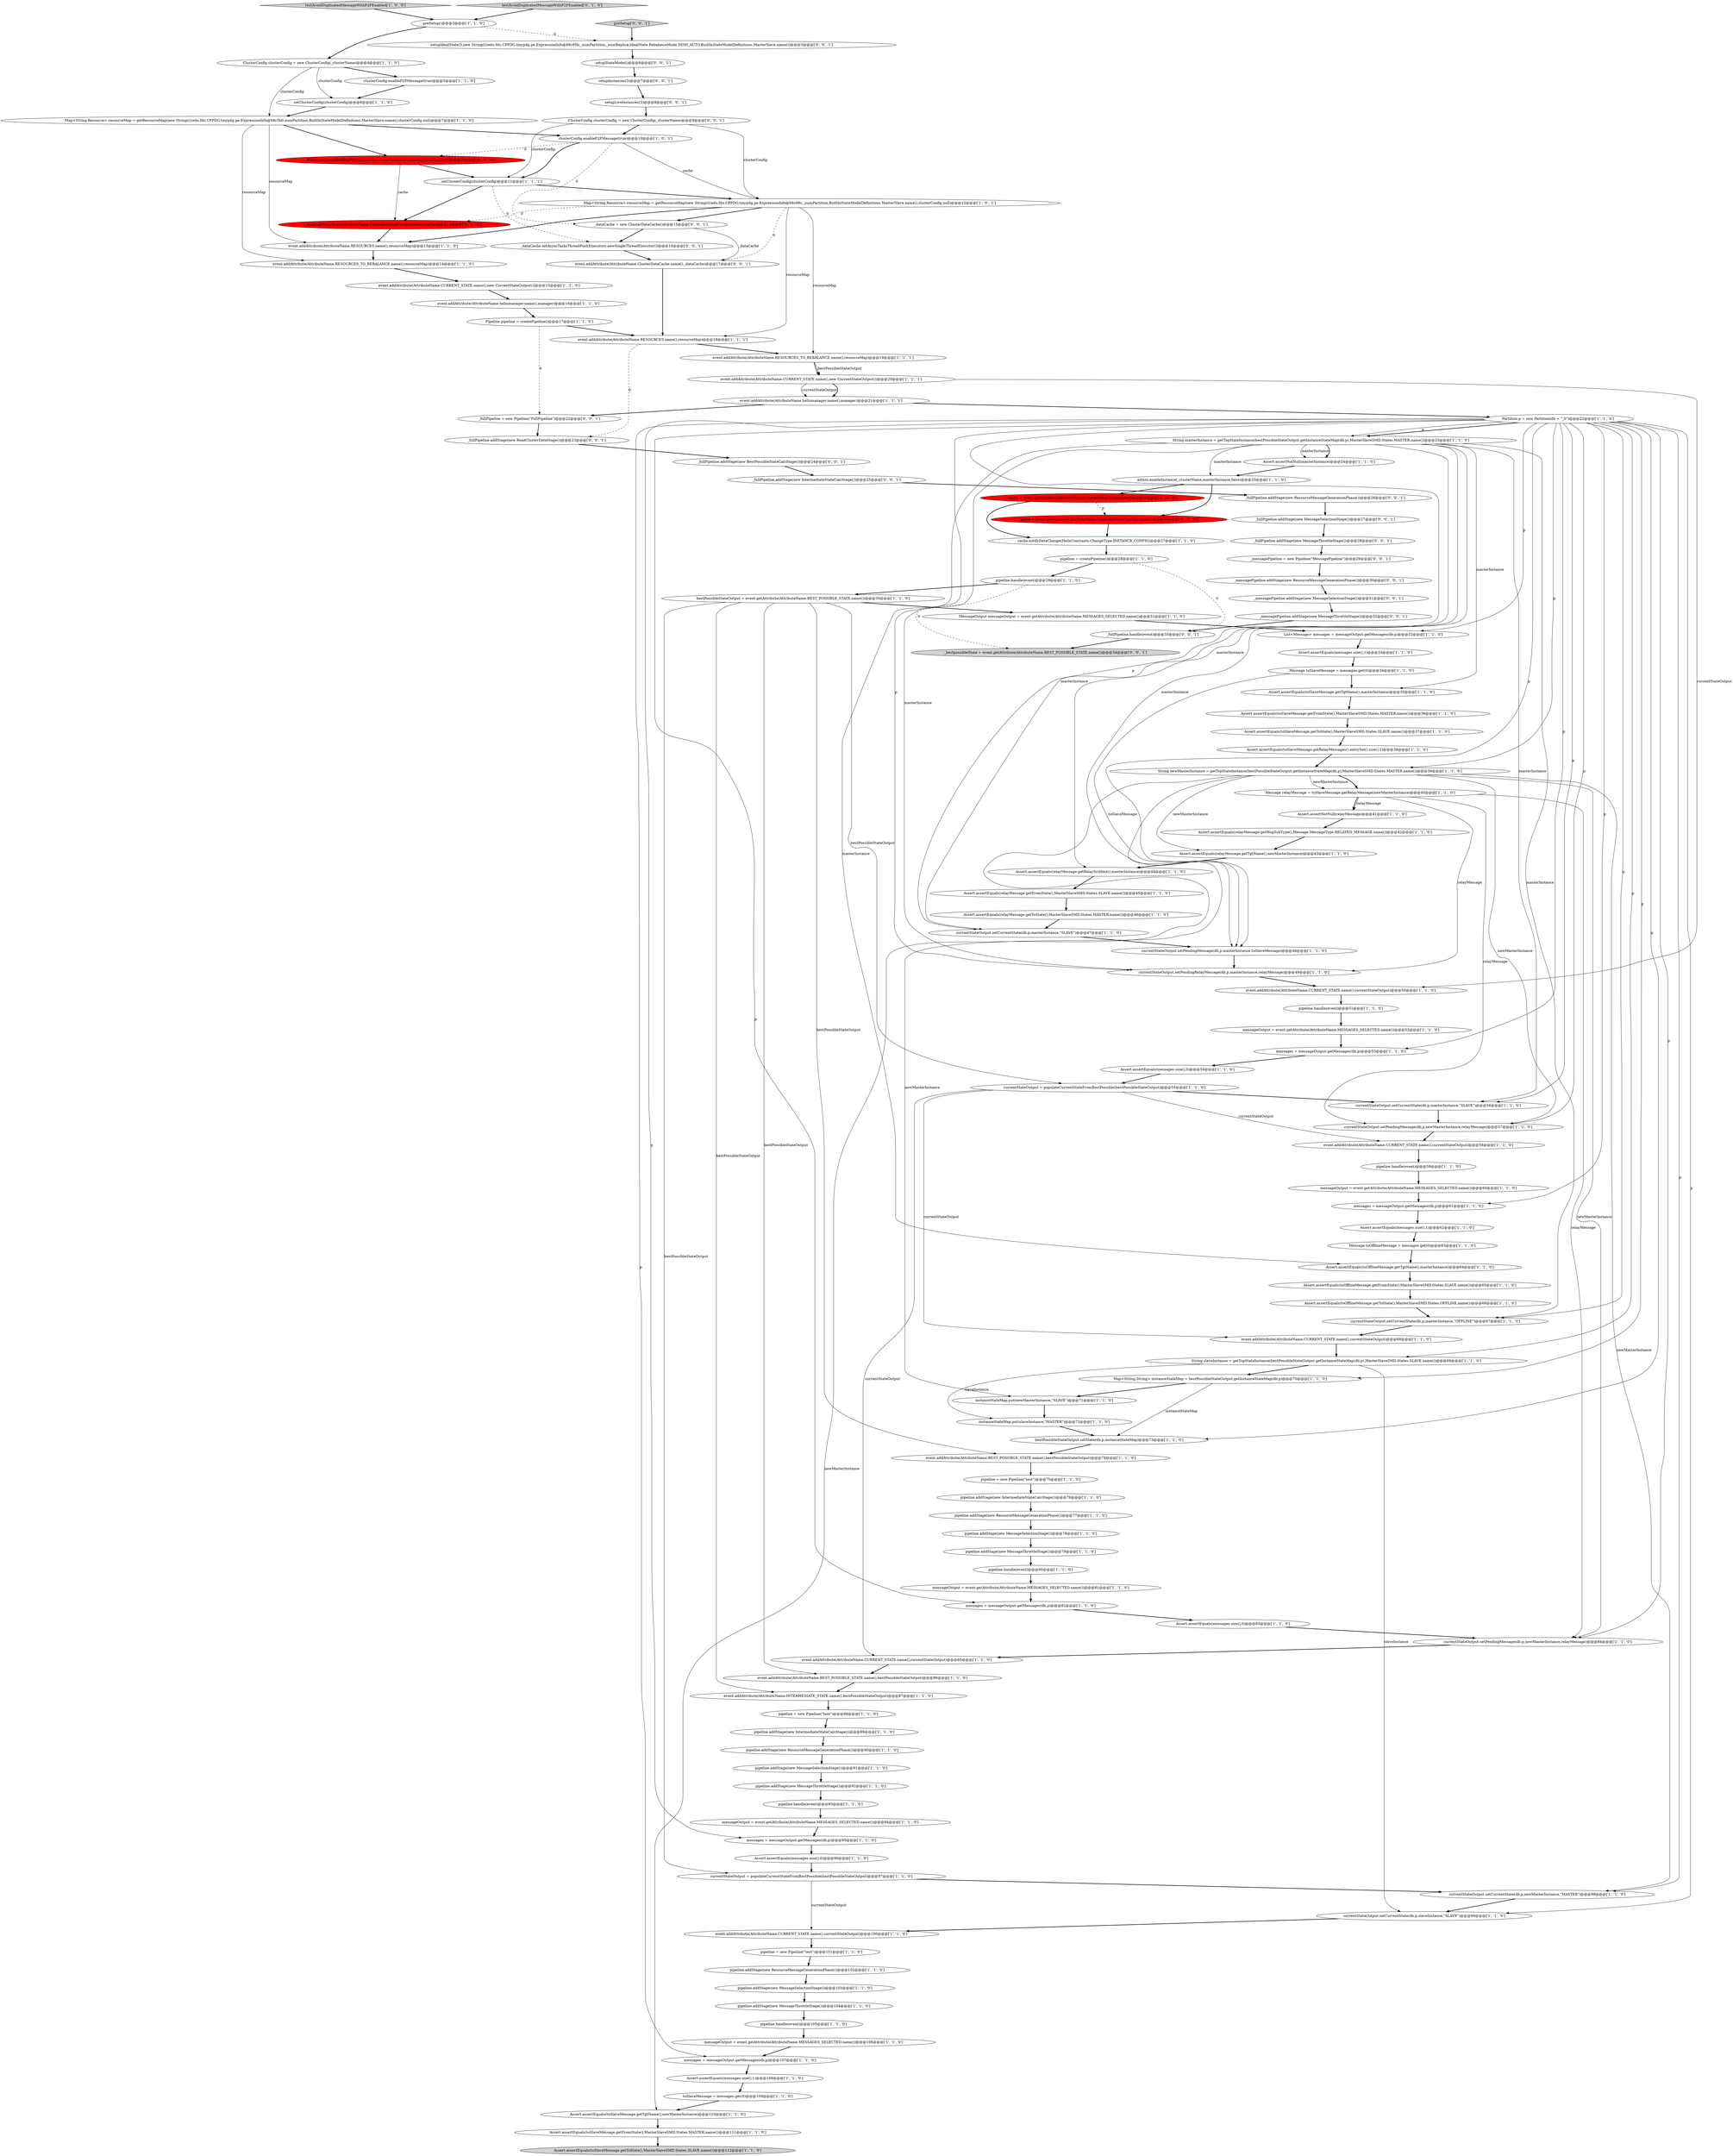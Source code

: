 digraph {
48 [style = filled, label = "event.addAttribute(AttributeName.CURRENT_STATE.name(),currentStateOutput)@@@50@@@['1', '1', '0']", fillcolor = white, shape = ellipse image = "AAA0AAABBB1BBB"];
131 [style = filled, label = "_dataCache = new ClusterDataCache()@@@15@@@['0', '0', '1']", fillcolor = white, shape = ellipse image = "AAA0AAABBB3BBB"];
132 [style = filled, label = "setupStateModel()@@@6@@@['0', '0', '1']", fillcolor = white, shape = ellipse image = "AAA0AAABBB3BBB"];
44 [style = filled, label = "bestPossibleStateOutput = event.getAttribute(AttributeName.BEST_POSSIBLE_STATE.name())@@@30@@@['1', '1', '0']", fillcolor = white, shape = ellipse image = "AAA0AAABBB1BBB"];
81 [style = filled, label = "messageOutput = event.getAttribute(AttributeName.MESSAGES_SELECTED.name())@@@106@@@['1', '1', '0']", fillcolor = white, shape = ellipse image = "AAA0AAABBB1BBB"];
9 [style = filled, label = "event.addAttribute(AttributeName.INTERMEDIATE_STATE.name(),bestPossibleStateOutput)@@@87@@@['1', '1', '0']", fillcolor = white, shape = ellipse image = "AAA0AAABBB1BBB"];
41 [style = filled, label = "setClusterConfig(clusterConfig)@@@11@@@['1', '1', '1']", fillcolor = white, shape = ellipse image = "AAA0AAABBB1BBB"];
108 [style = filled, label = "Pipeline pipeline = createPipeline()@@@17@@@['1', '1', '0']", fillcolor = white, shape = ellipse image = "AAA0AAABBB1BBB"];
71 [style = filled, label = "ClusterConfig clusterConfig = new ClusterConfig(_clusterName)@@@4@@@['1', '1', '0']", fillcolor = white, shape = ellipse image = "AAA0AAABBB1BBB"];
45 [style = filled, label = "Assert.assertEquals(messages.size(),0)@@@96@@@['1', '1', '0']", fillcolor = white, shape = ellipse image = "AAA0AAABBB1BBB"];
100 [style = filled, label = "event.addAttribute(AttributeName.RESOURCES.name(),resourceMap)@@@18@@@['1', '1', '1']", fillcolor = white, shape = ellipse image = "AAA0AAABBB1BBB"];
95 [style = filled, label = "String newMasterInstance = getTopStateInstance(bestPossibleStateOutput.getInstanceStateMap(db,p),MasterSlaveSMD.States.MASTER.name())@@@39@@@['1', '1', '0']", fillcolor = white, shape = ellipse image = "AAA0AAABBB1BBB"];
31 [style = filled, label = "messageOutput = event.getAttribute(AttributeName.MESSAGES_SELECTED.name())@@@60@@@['1', '1', '0']", fillcolor = white, shape = ellipse image = "AAA0AAABBB1BBB"];
28 [style = filled, label = "Assert.assertEquals(toSlaveMessage.getFromState(),MasterSlaveSMD.States.MASTER.name())@@@111@@@['1', '1', '0']", fillcolor = white, shape = ellipse image = "AAA0AAABBB1BBB"];
63 [style = filled, label = "Assert.assertEquals(toSlaveMessage.getToState(),MasterSlaveSMD.States.SLAVE.name())@@@37@@@['1', '1', '0']", fillcolor = white, shape = ellipse image = "AAA0AAABBB1BBB"];
109 [style = filled, label = "ResourceControllerDataProvider cache = new ResourceControllerDataProvider()@@@10@@@['0', '1', '0']", fillcolor = red, shape = ellipse image = "AAA1AAABBB2BBB"];
79 [style = filled, label = "pipeline = createPipeline()@@@28@@@['1', '1', '0']", fillcolor = white, shape = ellipse image = "AAA0AAABBB1BBB"];
72 [style = filled, label = "currentStateOutput = populateCurrentStateFromBestPossible(bestPossibleStateOutput)@@@97@@@['1', '1', '0']", fillcolor = white, shape = ellipse image = "AAA0AAABBB1BBB"];
27 [style = filled, label = "Map<String,Resource> resourceMap = getResourceMap(new String((((edu.fdu.CPPDG.tinypdg.pe.ExpressionInfo@68c5b0,numPartition,BuiltInStateModelDefinitions.MasterSlave.name(),clusterConfig,null)@@@7@@@['1', '1', '0']", fillcolor = white, shape = ellipse image = "AAA0AAABBB1BBB"];
89 [style = filled, label = "pipeline.handle(event)@@@51@@@['1', '1', '0']", fillcolor = white, shape = ellipse image = "AAA0AAABBB1BBB"];
124 [style = filled, label = "_fullPipeline.addStage(new MessageSelectionStage())@@@27@@@['0', '0', '1']", fillcolor = white, shape = ellipse image = "AAA0AAABBB3BBB"];
62 [style = filled, label = "event.addAttribute(AttributeName.CURRENT_STATE.name(),currentStateOutput)@@@100@@@['1', '1', '0']", fillcolor = white, shape = ellipse image = "AAA0AAABBB1BBB"];
114 [style = filled, label = "_messagePipeline.addStage(new ResourceMessageGenerationPhase())@@@30@@@['0', '0', '1']", fillcolor = white, shape = ellipse image = "AAA0AAABBB3BBB"];
4 [style = filled, label = "pipeline.addStage(new ResourceMessageGenerationPhase())@@@90@@@['1', '1', '0']", fillcolor = white, shape = ellipse image = "AAA0AAABBB1BBB"];
84 [style = filled, label = "Assert.assertNotNull(masterInstance)@@@24@@@['1', '1', '0']", fillcolor = white, shape = ellipse image = "AAA0AAABBB1BBB"];
0 [style = filled, label = "bestPossibleStateOutput.setState(db,p,instanceStateMap)@@@73@@@['1', '1', '0']", fillcolor = white, shape = ellipse image = "AAA0AAABBB1BBB"];
126 [style = filled, label = "_fullPipeline.addStage(new ResourceMessageGenerationPhase())@@@26@@@['0', '0', '1']", fillcolor = white, shape = ellipse image = "AAA0AAABBB3BBB"];
25 [style = filled, label = "Assert.assertEquals(messages.size(),1)@@@33@@@['1', '1', '0']", fillcolor = white, shape = ellipse image = "AAA0AAABBB1BBB"];
2 [style = filled, label = "Map<String,Resource> resourceMap = getResourceMap(new String((((edu.fdu.CPPDG.tinypdg.pe.ExpressionInfo@68c98c,_numPartition,BuiltInStateModelDefinitions.MasterSlave.name(),clusterConfig,null)@@@12@@@['1', '0', '1']", fillcolor = white, shape = ellipse image = "AAA0AAABBB1BBB"];
12 [style = filled, label = "currentStateOutput.setCurrentState(db,p,slaveInstance,\"SLAVE\")@@@99@@@['1', '1', '0']", fillcolor = white, shape = ellipse image = "AAA0AAABBB1BBB"];
112 [style = filled, label = "cache = event.getAttribute(AttributeName.ControllerDataProvider.name())@@@26@@@['0', '1', '0']", fillcolor = red, shape = ellipse image = "AAA1AAABBB2BBB"];
35 [style = filled, label = "pipeline = new Pipeline(\"test\")@@@101@@@['1', '1', '0']", fillcolor = white, shape = ellipse image = "AAA0AAABBB1BBB"];
39 [style = filled, label = "setClusterConfig(clusterConfig)@@@6@@@['1', '1', '0']", fillcolor = white, shape = ellipse image = "AAA0AAABBB1BBB"];
83 [style = filled, label = "pipeline.addStage(new IntermediateStateCalcStage())@@@89@@@['1', '1', '0']", fillcolor = white, shape = ellipse image = "AAA0AAABBB1BBB"];
51 [style = filled, label = "event.addAttribute(AttributeName.helixmanager.name(),manager)@@@16@@@['1', '1', '0']", fillcolor = white, shape = ellipse image = "AAA0AAABBB1BBB"];
1 [style = filled, label = "event.addAttribute(AttributeName.RESOURCES_TO_REBALANCE.name(),resourceMap)@@@14@@@['1', '1', '0']", fillcolor = white, shape = ellipse image = "AAA0AAABBB1BBB"];
34 [style = filled, label = "pipeline.addStage(new MessageThrottleStage())@@@79@@@['1', '1', '0']", fillcolor = white, shape = ellipse image = "AAA0AAABBB1BBB"];
78 [style = filled, label = "currentStateOutput.setPendingMessage(db,p,masterInstance,toSlaveMessage)@@@48@@@['1', '1', '0']", fillcolor = white, shape = ellipse image = "AAA0AAABBB1BBB"];
6 [style = filled, label = "Assert.assertEquals(toOfflineMessage.getTgtName(),masterInstance)@@@64@@@['1', '1', '0']", fillcolor = white, shape = ellipse image = "AAA0AAABBB1BBB"];
96 [style = filled, label = "Message toOfflineMessage = messages.get(0)@@@63@@@['1', '1', '0']", fillcolor = white, shape = ellipse image = "AAA0AAABBB1BBB"];
30 [style = filled, label = "Assert.assertEquals(toOfflineMessage.getFromState(),MasterSlaveSMD.States.SLAVE.name())@@@65@@@['1', '1', '0']", fillcolor = white, shape = ellipse image = "AAA0AAABBB1BBB"];
5 [style = filled, label = "Map<String,String> instanceStateMap = bestPossibleStateOutput.getInstanceStateMap(db,p)@@@70@@@['1', '1', '0']", fillcolor = white, shape = ellipse image = "AAA0AAABBB1BBB"];
60 [style = filled, label = "pipeline.handle(event)@@@59@@@['1', '1', '0']", fillcolor = white, shape = ellipse image = "AAA0AAABBB1BBB"];
10 [style = filled, label = "pipeline.handle(event)@@@29@@@['1', '1', '0']", fillcolor = white, shape = ellipse image = "AAA0AAABBB1BBB"];
130 [style = filled, label = "_messagePipeline = new Pipeline(\"MessagePipeline\")@@@29@@@['0', '0', '1']", fillcolor = white, shape = ellipse image = "AAA0AAABBB3BBB"];
106 [style = filled, label = "Assert.assertEquals(relayMessage.getToState(),MasterSlaveSMD.States.MASTER.name())@@@46@@@['1', '1', '0']", fillcolor = white, shape = ellipse image = "AAA0AAABBB1BBB"];
7 [style = filled, label = "Assert.assertEquals(messages.size(),0)@@@54@@@['1', '1', '0']", fillcolor = white, shape = ellipse image = "AAA0AAABBB1BBB"];
103 [style = filled, label = "event.addAttribute(AttributeName.CURRENT_STATE.name(),new CurrentStateOutput())@@@20@@@['1', '1', '1']", fillcolor = white, shape = ellipse image = "AAA0AAABBB1BBB"];
85 [style = filled, label = "event.addAttribute(AttributeName.BEST_POSSIBLE_STATE.name(),bestPossibleStateOutput)@@@86@@@['1', '1', '0']", fillcolor = white, shape = ellipse image = "AAA0AAABBB1BBB"];
115 [style = filled, label = "_fullPipeline.addStage(new ReadClusterDataStage())@@@23@@@['0', '0', '1']", fillcolor = white, shape = ellipse image = "AAA0AAABBB3BBB"];
120 [style = filled, label = "_messagePipeline.addStage(new MessageSelectionStage())@@@31@@@['0', '0', '1']", fillcolor = white, shape = ellipse image = "AAA0AAABBB3BBB"];
65 [style = filled, label = "currentStateOutput.setCurrentState(db,p,masterInstance,\"SLAVE\")@@@47@@@['1', '1', '0']", fillcolor = white, shape = ellipse image = "AAA0AAABBB1BBB"];
61 [style = filled, label = "Assert.assertEquals(messages.size(),1)@@@108@@@['1', '1', '0']", fillcolor = white, shape = ellipse image = "AAA0AAABBB1BBB"];
47 [style = filled, label = "admin.enableInstance(_clusterName,masterInstance,false)@@@25@@@['1', '1', '0']", fillcolor = white, shape = ellipse image = "AAA0AAABBB1BBB"];
52 [style = filled, label = "String masterInstance = getTopStateInstance(bestPossibleStateOutput.getInstanceStateMap(db,p),MasterSlaveSMD.States.MASTER.name())@@@23@@@['1', '1', '0']", fillcolor = white, shape = ellipse image = "AAA0AAABBB1BBB"];
88 [style = filled, label = "currentStateOutput.setPendingMessage(db,p,newMasterInstance,relayMessage)@@@57@@@['1', '1', '0']", fillcolor = white, shape = ellipse image = "AAA0AAABBB1BBB"];
119 [style = filled, label = "setupIdealState(3,new String((((edu.fdu.CPPDG.tinypdg.pe.ExpressionInfo@68c95b,_numPartition,_numReplica,IdealState.RebalanceMode.SEMI_AUTO,BuiltInStateModelDefinitions.MasterSlave.name())@@@3@@@['0', '0', '1']", fillcolor = white, shape = ellipse image = "AAA0AAABBB3BBB"];
11 [style = filled, label = "event.addAttribute(AttributeName.CURRENT_STATE.name(),currentStateOutput)@@@68@@@['1', '1', '0']", fillcolor = white, shape = ellipse image = "AAA0AAABBB1BBB"];
54 [style = filled, label = "clusterConfig.enableP2PMessage(true)@@@10@@@['1', '0', '1']", fillcolor = white, shape = ellipse image = "AAA0AAABBB1BBB"];
76 [style = filled, label = "List<Message> messages = messageOutput.getMessages(db,p)@@@32@@@['1', '1', '0']", fillcolor = white, shape = ellipse image = "AAA0AAABBB1BBB"];
21 [style = filled, label = "pipeline.addStage(new MessageThrottleStage())@@@92@@@['1', '1', '0']", fillcolor = white, shape = ellipse image = "AAA0AAABBB1BBB"];
26 [style = filled, label = "pipeline.handle(event)@@@93@@@['1', '1', '0']", fillcolor = white, shape = ellipse image = "AAA0AAABBB1BBB"];
99 [style = filled, label = "Assert.assertEquals(messages.size(),0)@@@83@@@['1', '1', '0']", fillcolor = white, shape = ellipse image = "AAA0AAABBB1BBB"];
74 [style = filled, label = "pipeline = new Pipeline(\"test\")@@@75@@@['1', '1', '0']", fillcolor = white, shape = ellipse image = "AAA0AAABBB1BBB"];
42 [style = filled, label = "Message relayMessage = toSlaveMessage.getRelayMessage(newMasterInstance)@@@40@@@['1', '1', '0']", fillcolor = white, shape = ellipse image = "AAA0AAABBB1BBB"];
68 [style = filled, label = "Assert.assertEquals(toSlaveMessage.getFromState(),MasterSlaveSMD.States.MASTER.name())@@@36@@@['1', '1', '0']", fillcolor = white, shape = ellipse image = "AAA0AAABBB1BBB"];
82 [style = filled, label = "event.addAttribute(AttributeName.CURRENT_STATE.name(),currentStateOutput)@@@58@@@['1', '1', '0']", fillcolor = white, shape = ellipse image = "AAA0AAABBB1BBB"];
32 [style = filled, label = "pipeline = new Pipeline(\"test\")@@@88@@@['1', '1', '0']", fillcolor = white, shape = ellipse image = "AAA0AAABBB1BBB"];
117 [style = filled, label = "_fullPipeline.addStage(new IntermediateStateCalcStage())@@@25@@@['0', '0', '1']", fillcolor = white, shape = ellipse image = "AAA0AAABBB3BBB"];
24 [style = filled, label = "Assert.assertEquals(relayMessage.getFromState(),MasterSlaveSMD.States.SLAVE.name())@@@45@@@['1', '1', '0']", fillcolor = white, shape = ellipse image = "AAA0AAABBB1BBB"];
14 [style = filled, label = "messageOutput = event.getAttribute(AttributeName.MESSAGES_SELECTED.name())@@@94@@@['1', '1', '0']", fillcolor = white, shape = ellipse image = "AAA0AAABBB1BBB"];
123 [style = filled, label = "_bestpossibleState = event.getAttribute(AttributeName.BEST_POSSIBLE_STATE.name())@@@34@@@['0', '0', '1']", fillcolor = lightgray, shape = ellipse image = "AAA0AAABBB3BBB"];
111 [style = filled, label = "event.addAttribute(AttributeName.ControllerDataProvider.name(),cache)@@@12@@@['0', '1', '0']", fillcolor = red, shape = ellipse image = "AAA1AAABBB2BBB"];
107 [style = filled, label = "messages = messageOutput.getMessages(db,p)@@@95@@@['1', '1', '0']", fillcolor = white, shape = ellipse image = "AAA0AAABBB1BBB"];
75 [style = filled, label = "preSetup()@@@3@@@['1', '1', '0']", fillcolor = white, shape = ellipse image = "AAA0AAABBB1BBB"];
57 [style = filled, label = "event.addAttribute(AttributeName.CURRENT_STATE.name(),currentStateOutput)@@@85@@@['1', '1', '0']", fillcolor = white, shape = ellipse image = "AAA0AAABBB1BBB"];
104 [style = filled, label = "pipeline.addStage(new ResourceMessageGenerationPhase())@@@77@@@['1', '1', '0']", fillcolor = white, shape = ellipse image = "AAA0AAABBB1BBB"];
49 [style = filled, label = "currentStateOutput = populateCurrentStateFromBestPossible(bestPossibleStateOutput)@@@55@@@['1', '1', '0']", fillcolor = white, shape = ellipse image = "AAA0AAABBB1BBB"];
29 [style = filled, label = "Assert.assertEquals(toOfflineMessage.getToState(),MasterSlaveSMD.States.OFFLINE.name())@@@66@@@['1', '1', '0']", fillcolor = white, shape = ellipse image = "AAA0AAABBB1BBB"];
91 [style = filled, label = "clusterConfig.enableP2PMessage(true)@@@5@@@['1', '1', '0']", fillcolor = white, shape = ellipse image = "AAA0AAABBB1BBB"];
134 [style = filled, label = "_fullPipeline.addStage(new BestPossibleStateCalcStage())@@@24@@@['0', '0', '1']", fillcolor = white, shape = ellipse image = "AAA0AAABBB3BBB"];
133 [style = filled, label = "setupInstances(3)@@@7@@@['0', '0', '1']", fillcolor = white, shape = ellipse image = "AAA0AAABBB3BBB"];
18 [style = filled, label = "String slaveInstance = getTopStateInstance(bestPossibleStateOutput.getInstanceStateMap(db,p),MasterSlaveSMD.States.SLAVE.name())@@@69@@@['1', '1', '0']", fillcolor = white, shape = ellipse image = "AAA0AAABBB1BBB"];
8 [style = filled, label = "pipeline.addStage(new ResourceMessageGenerationPhase())@@@102@@@['1', '1', '0']", fillcolor = white, shape = ellipse image = "AAA0AAABBB1BBB"];
15 [style = filled, label = "Partition p = new Partition(db + \"_0\")@@@22@@@['1', '1', '0']", fillcolor = white, shape = ellipse image = "AAA0AAABBB1BBB"];
77 [style = filled, label = "Assert.assertEquals(relayMessage.getTgtName(),newMasterInstance)@@@43@@@['1', '1', '0']", fillcolor = white, shape = ellipse image = "AAA0AAABBB1BBB"];
66 [style = filled, label = "Assert.assertEquals(relayMessage.getMsgSubType(),Message.MessageType.RELAYED_MESSAGE.name())@@@42@@@['1', '1', '0']", fillcolor = white, shape = ellipse image = "AAA0AAABBB1BBB"];
102 [style = filled, label = "currentStateOutput.setCurrentState(db,p,masterInstance,\"OFFLINE\")@@@67@@@['1', '1', '0']", fillcolor = white, shape = ellipse image = "AAA0AAABBB1BBB"];
69 [style = filled, label = "pipeline.addStage(new MessageSelectionStage())@@@78@@@['1', '1', '0']", fillcolor = white, shape = ellipse image = "AAA0AAABBB1BBB"];
86 [style = filled, label = "instanceStateMap.put(newMasterInstance,\"SLAVE\")@@@71@@@['1', '1', '0']", fillcolor = white, shape = ellipse image = "AAA0AAABBB1BBB"];
97 [style = filled, label = "pipeline.addStage(new IntermediateStateCalcStage())@@@76@@@['1', '1', '0']", fillcolor = white, shape = ellipse image = "AAA0AAABBB1BBB"];
23 [style = filled, label = "event.addAttribute(AttributeName.helixmanager.name(),manager)@@@21@@@['1', '1', '1']", fillcolor = white, shape = ellipse image = "AAA0AAABBB1BBB"];
105 [style = filled, label = "event.addAttribute(AttributeName.RESOURCES.name(),resourceMap)@@@13@@@['1', '1', '0']", fillcolor = white, shape = ellipse image = "AAA0AAABBB1BBB"];
17 [style = filled, label = "Assert.assertEquals(toSlaveMessage.getTgtName(),newMasterInstance)@@@110@@@['1', '1', '0']", fillcolor = white, shape = ellipse image = "AAA0AAABBB1BBB"];
90 [style = filled, label = "testAvoidDuplicatedMessageWithP2PEnabled['1', '0', '0']", fillcolor = lightgray, shape = diamond image = "AAA0AAABBB1BBB"];
20 [style = filled, label = "pipeline.addStage(new MessageSelectionStage())@@@103@@@['1', '1', '0']", fillcolor = white, shape = ellipse image = "AAA0AAABBB1BBB"];
59 [style = filled, label = "messageOutput = event.getAttribute(AttributeName.MESSAGES_SELECTED.name())@@@52@@@['1', '1', '0']", fillcolor = white, shape = ellipse image = "AAA0AAABBB1BBB"];
58 [style = filled, label = "event.addAttribute(AttributeName.CURRENT_STATE.name(),new CurrentStateOutput())@@@15@@@['1', '1', '0']", fillcolor = white, shape = ellipse image = "AAA0AAABBB1BBB"];
53 [style = filled, label = "pipeline.handle(event)@@@105@@@['1', '1', '0']", fillcolor = white, shape = ellipse image = "AAA0AAABBB1BBB"];
19 [style = filled, label = "pipeline.addStage(new MessageSelectionStage())@@@91@@@['1', '1', '0']", fillcolor = white, shape = ellipse image = "AAA0AAABBB1BBB"];
3 [style = filled, label = "Assert.assertEquals(toSlaveMessage.getTgtName(),masterInstance)@@@35@@@['1', '1', '0']", fillcolor = white, shape = ellipse image = "AAA0AAABBB1BBB"];
125 [style = filled, label = "_fullPipeline.addStage(new MessageThrottleStage())@@@28@@@['0', '0', '1']", fillcolor = white, shape = ellipse image = "AAA0AAABBB3BBB"];
122 [style = filled, label = "_fullPipeline = new Pipeline(\"FullPipeline\")@@@22@@@['0', '0', '1']", fillcolor = white, shape = ellipse image = "AAA0AAABBB3BBB"];
22 [style = filled, label = "event.addAttribute(AttributeName.BEST_POSSIBLE_STATE.name(),bestPossibleStateOutput)@@@74@@@['1', '1', '0']", fillcolor = white, shape = ellipse image = "AAA0AAABBB1BBB"];
92 [style = filled, label = "currentStateOutput.setPendingRelayMessage(db,p,masterInstance,relayMessage)@@@49@@@['1', '1', '0']", fillcolor = white, shape = ellipse image = "AAA0AAABBB1BBB"];
128 [style = filled, label = "setupLiveInstances(3)@@@8@@@['0', '0', '1']", fillcolor = white, shape = ellipse image = "AAA0AAABBB3BBB"];
36 [style = filled, label = "Message toSlaveMessage = messages.get(0)@@@34@@@['1', '1', '0']", fillcolor = white, shape = ellipse image = "AAA0AAABBB1BBB"];
46 [style = filled, label = "event.addAttribute(AttributeName.RESOURCES_TO_REBALANCE.name(),resourceMap)@@@19@@@['1', '1', '1']", fillcolor = white, shape = ellipse image = "AAA0AAABBB1BBB"];
129 [style = filled, label = "ClusterConfig clusterConfig = new ClusterConfig(_clusterName)@@@9@@@['0', '0', '1']", fillcolor = white, shape = ellipse image = "AAA0AAABBB3BBB"];
43 [style = filled, label = "messages = messageOutput.getMessages(db,p)@@@82@@@['1', '1', '0']", fillcolor = white, shape = ellipse image = "AAA0AAABBB1BBB"];
16 [style = filled, label = "currentStateOutput.setPendingMessage(db,p,newMasterInstance,relayMessage)@@@84@@@['1', '1', '0']", fillcolor = white, shape = ellipse image = "AAA0AAABBB1BBB"];
121 [style = filled, label = "_fullPipeline.handle(event)@@@33@@@['0', '0', '1']", fillcolor = white, shape = ellipse image = "AAA0AAABBB3BBB"];
73 [style = filled, label = "Assert.assertEquals(toSlaveMessage.getRelayMessages().entrySet().size(),1)@@@38@@@['1', '1', '0']", fillcolor = white, shape = ellipse image = "AAA0AAABBB1BBB"];
55 [style = filled, label = "Assert.assertEquals(relayMessage.getRelaySrcHost(),masterInstance)@@@44@@@['1', '1', '0']", fillcolor = white, shape = ellipse image = "AAA0AAABBB1BBB"];
113 [style = filled, label = "event.addAttribute(AttributeName.ClusterDataCache.name(),_dataCache)@@@17@@@['0', '0', '1']", fillcolor = white, shape = ellipse image = "AAA0AAABBB3BBB"];
64 [style = filled, label = "messages = messageOutput.getMessages(db,p)@@@61@@@['1', '1', '0']", fillcolor = white, shape = ellipse image = "AAA0AAABBB1BBB"];
118 [style = filled, label = "preSetup['0', '0', '1']", fillcolor = lightgray, shape = diamond image = "AAA0AAABBB3BBB"];
101 [style = filled, label = "Assert.assertEquals(messages.size(),1)@@@62@@@['1', '1', '0']", fillcolor = white, shape = ellipse image = "AAA0AAABBB1BBB"];
67 [style = filled, label = "cache = event.getAttribute(AttributeName.ClusterDataCache.name())@@@26@@@['1', '0', '0']", fillcolor = red, shape = ellipse image = "AAA1AAABBB1BBB"];
13 [style = filled, label = "Assert.assertEquals(toSlaveMessage.getToState(),MasterSlaveSMD.States.SLAVE.name())@@@112@@@['1', '1', '0']", fillcolor = lightgray, shape = ellipse image = "AAA0AAABBB1BBB"];
80 [style = filled, label = "currentStateOutput.setCurrentState(db,p,newMasterInstance,\"MASTER\")@@@98@@@['1', '1', '0']", fillcolor = white, shape = ellipse image = "AAA0AAABBB1BBB"];
33 [style = filled, label = "cache.notifyDataChange(HelixConstants.ChangeType.INSTANCE_CONFIG)@@@27@@@['1', '1', '0']", fillcolor = white, shape = ellipse image = "AAA0AAABBB1BBB"];
37 [style = filled, label = "messages = messageOutput.getMessages(db,p)@@@107@@@['1', '1', '0']", fillcolor = white, shape = ellipse image = "AAA0AAABBB1BBB"];
56 [style = filled, label = "currentStateOutput.setCurrentState(db,p,masterInstance,\"SLAVE\")@@@56@@@['1', '1', '0']", fillcolor = white, shape = ellipse image = "AAA0AAABBB1BBB"];
87 [style = filled, label = "pipeline.handle(event)@@@80@@@['1', '1', '0']", fillcolor = white, shape = ellipse image = "AAA0AAABBB1BBB"];
127 [style = filled, label = "_dataCache.setAsyncTasksThreadPool(Executors.newSingleThreadExecutor())@@@16@@@['0', '0', '1']", fillcolor = white, shape = ellipse image = "AAA0AAABBB3BBB"];
38 [style = filled, label = "pipeline.addStage(new MessageThrottleStage())@@@104@@@['1', '1', '0']", fillcolor = white, shape = ellipse image = "AAA0AAABBB1BBB"];
93 [style = filled, label = "messageOutput = event.getAttribute(AttributeName.MESSAGES_SELECTED.name())@@@81@@@['1', '1', '0']", fillcolor = white, shape = ellipse image = "AAA0AAABBB1BBB"];
70 [style = filled, label = "messages = messageOutput.getMessages(db,p)@@@53@@@['1', '1', '0']", fillcolor = white, shape = ellipse image = "AAA0AAABBB1BBB"];
94 [style = filled, label = "instanceStateMap.put(slaveInstance,\"MASTER\")@@@72@@@['1', '1', '0']", fillcolor = white, shape = ellipse image = "AAA0AAABBB1BBB"];
98 [style = filled, label = "MessageOutput messageOutput = event.getAttribute(AttributeName.MESSAGES_SELECTED.name())@@@31@@@['1', '1', '0']", fillcolor = white, shape = ellipse image = "AAA0AAABBB1BBB"];
116 [style = filled, label = "_messagePipeline.addStage(new MessageThrottleStage())@@@32@@@['0', '0', '1']", fillcolor = white, shape = ellipse image = "AAA0AAABBB3BBB"];
110 [style = filled, label = "testAvoidDuplicatedMessageWithP2PEnabled['0', '1', '0']", fillcolor = lightgray, shape = diamond image = "AAA0AAABBB2BBB"];
40 [style = filled, label = "toSlaveMessage = messages.get(0)@@@109@@@['1', '1', '0']", fillcolor = white, shape = ellipse image = "AAA0AAABBB1BBB"];
50 [style = filled, label = "Assert.assertNotNull(relayMessage)@@@41@@@['1', '1', '0']", fillcolor = white, shape = ellipse image = "AAA0AAABBB1BBB"];
95->80 [style = solid, label="newMasterInstance"];
52->47 [style = solid, label="masterInstance"];
82->60 [style = bold, label=""];
111->105 [style = bold, label=""];
3->68 [style = bold, label=""];
116->121 [style = bold, label=""];
100->46 [style = bold, label=""];
131->127 [style = bold, label=""];
51->108 [style = bold, label=""];
34->87 [style = bold, label=""];
32->83 [style = bold, label=""];
79->10 [style = bold, label=""];
75->119 [style = dashed, label="0"];
7->49 [style = bold, label=""];
83->4 [style = bold, label=""];
78->92 [style = bold, label=""];
30->29 [style = bold, label=""];
121->123 [style = bold, label=""];
53->81 [style = bold, label=""];
72->80 [style = bold, label=""];
42->50 [style = solid, label="relayMessage"];
63->73 [style = bold, label=""];
21->26 [style = bold, label=""];
54->131 [style = dashed, label="0"];
10->123 [style = dashed, label="0"];
8->20 [style = bold, label=""];
15->64 [style = solid, label="p"];
15->52 [style = bold, label=""];
133->128 [style = bold, label=""];
97->104 [style = bold, label=""];
35->8 [style = bold, label=""];
27->1 [style = solid, label="resourceMap"];
72->62 [style = solid, label="currentStateOutput"];
49->56 [style = bold, label=""];
50->66 [style = bold, label=""];
52->65 [style = solid, label="masterInstance"];
124->125 [style = bold, label=""];
15->37 [style = solid, label="p"];
24->106 [style = bold, label=""];
18->12 [style = solid, label="slaveInstance"];
52->6 [style = solid, label="masterInstance"];
18->94 [style = solid, label="slaveInstance"];
2->111 [style = dashed, label="0"];
41->127 [style = dashed, label="0"];
129->2 [style = solid, label="clusterConfig"];
15->56 [style = solid, label="p"];
79->121 [style = dashed, label="0"];
106->65 [style = bold, label=""];
81->37 [style = bold, label=""];
127->113 [style = bold, label=""];
115->134 [style = bold, label=""];
52->84 [style = solid, label="masterInstance"];
44->22 [style = solid, label="bestPossibleStateOutput"];
15->18 [style = solid, label="p"];
80->12 [style = bold, label=""];
25->36 [style = bold, label=""];
44->72 [style = solid, label="bestPossibleStateOutput"];
67->33 [style = bold, label=""];
103->23 [style = solid, label="currentStateOutput"];
76->25 [style = bold, label=""];
9->32 [style = bold, label=""];
4->19 [style = bold, label=""];
26->14 [style = bold, label=""];
52->3 [style = solid, label="masterInstance"];
38->53 [style = bold, label=""];
112->33 [style = bold, label=""];
95->17 [style = solid, label="newMasterInstance"];
29->102 [style = bold, label=""];
54->2 [style = solid, label="cache"];
49->57 [style = solid, label="currentStateOutput"];
54->41 [style = bold, label=""];
20->38 [style = bold, label=""];
95->77 [style = solid, label="newMasterInstance"];
48->89 [style = bold, label=""];
41->2 [style = bold, label=""];
37->61 [style = bold, label=""];
47->112 [style = bold, label=""];
11->18 [style = bold, label=""];
5->86 [style = bold, label=""];
2->113 [style = dashed, label="0"];
65->78 [style = bold, label=""];
118->119 [style = bold, label=""];
108->100 [style = bold, label=""];
14->107 [style = bold, label=""];
15->102 [style = solid, label="p"];
113->100 [style = bold, label=""];
15->80 [style = solid, label="p"];
54->109 [style = dashed, label="0"];
1->58 [style = bold, label=""];
10->44 [style = bold, label=""];
131->113 [style = solid, label="_dataCache"];
58->51 [style = bold, label=""];
15->12 [style = solid, label="p"];
40->17 [style = bold, label=""];
60->31 [style = bold, label=""];
15->92 [style = solid, label="p"];
27->54 [style = bold, label=""];
36->78 [style = solid, label="toSlaveMessage"];
70->7 [style = bold, label=""];
42->16 [style = solid, label="relayMessage"];
61->40 [style = bold, label=""];
15->65 [style = solid, label="p"];
15->78 [style = solid, label="p"];
126->124 [style = bold, label=""];
95->86 [style = solid, label="newMasterInstance"];
98->76 [style = bold, label=""];
103->23 [style = bold, label=""];
109->111 [style = solid, label="cache"];
52->56 [style = solid, label="masterInstance"];
103->48 [style = solid, label="currentStateOutput"];
85->9 [style = bold, label=""];
122->115 [style = bold, label=""];
15->95 [style = solid, label="p"];
12->62 [style = bold, label=""];
15->76 [style = solid, label="p"];
110->75 [style = bold, label=""];
68->63 [style = bold, label=""];
134->117 [style = bold, label=""];
23->15 [style = bold, label=""];
91->39 [style = bold, label=""];
104->69 [style = bold, label=""];
15->88 [style = solid, label="p"];
132->133 [style = bold, label=""];
15->0 [style = solid, label="p"];
62->35 [style = bold, label=""];
119->132 [style = bold, label=""];
120->116 [style = bold, label=""];
42->88 [style = solid, label="relayMessage"];
125->130 [style = bold, label=""];
101->96 [style = bold, label=""];
15->52 [style = solid, label="p"];
2->105 [style = bold, label=""];
52->84 [style = bold, label=""];
33->79 [style = bold, label=""];
15->5 [style = solid, label="p"];
102->11 [style = bold, label=""];
95->88 [style = solid, label="newMasterInstance"];
105->1 [style = bold, label=""];
15->43 [style = solid, label="p"];
59->70 [style = bold, label=""];
129->54 [style = bold, label=""];
77->55 [style = bold, label=""];
45->72 [style = bold, label=""];
52->102 [style = solid, label="masterInstance"];
130->114 [style = bold, label=""];
128->129 [style = bold, label=""];
2->131 [style = bold, label=""];
99->16 [style = bold, label=""];
49->11 [style = solid, label="currentStateOutput"];
56->88 [style = bold, label=""];
52->55 [style = solid, label="masterInstance"];
87->93 [style = bold, label=""];
89->59 [style = bold, label=""];
44->9 [style = solid, label="bestPossibleStateOutput"];
46->103 [style = bold, label=""];
57->85 [style = bold, label=""];
19->21 [style = bold, label=""];
71->91 [style = bold, label=""];
66->77 [style = bold, label=""];
108->122 [style = dashed, label="0"];
42->50 [style = bold, label=""];
94->0 [style = bold, label=""];
84->47 [style = bold, label=""];
2->100 [style = solid, label="resourceMap"];
92->48 [style = bold, label=""];
22->74 [style = bold, label=""];
44->85 [style = solid, label="bestPossibleStateOutput"];
2->46 [style = solid, label="resourceMap"];
109->41 [style = bold, label=""];
95->42 [style = bold, label=""];
55->24 [style = bold, label=""];
114->120 [style = bold, label=""];
71->39 [style = solid, label="clusterConfig"];
15->107 [style = solid, label="p"];
28->13 [style = bold, label=""];
52->78 [style = solid, label="masterInstance"];
36->3 [style = bold, label=""];
117->126 [style = bold, label=""];
95->16 [style = solid, label="newMasterInstance"];
39->27 [style = bold, label=""];
95->42 [style = solid, label="newMasterInstance"];
27->109 [style = bold, label=""];
64->101 [style = bold, label=""];
74->97 [style = bold, label=""];
100->115 [style = dashed, label="0"];
52->92 [style = solid, label="masterInstance"];
17->28 [style = bold, label=""];
90->75 [style = bold, label=""];
5->0 [style = solid, label="instanceStateMap"];
129->41 [style = solid, label="clusterConfig"];
86->94 [style = bold, label=""];
96->6 [style = bold, label=""];
15->70 [style = solid, label="p"];
18->5 [style = bold, label=""];
0->22 [style = bold, label=""];
16->57 [style = bold, label=""];
73->95 [style = bold, label=""];
75->71 [style = bold, label=""];
47->67 [style = bold, label=""];
31->64 [style = bold, label=""];
71->27 [style = solid, label="clusterConfig"];
107->45 [style = bold, label=""];
46->103 [style = solid, label="bestPossibleStateOutput"];
44->49 [style = solid, label="bestPossibleStateOutput"];
42->92 [style = solid, label="relayMessage"];
93->43 [style = bold, label=""];
67->112 [style = dashed, label="0"];
88->82 [style = bold, label=""];
49->82 [style = solid, label="currentStateOutput"];
43->99 [style = bold, label=""];
27->105 [style = solid, label="resourceMap"];
23->122 [style = bold, label=""];
69->34 [style = bold, label=""];
15->16 [style = solid, label="p"];
41->111 [style = bold, label=""];
44->98 [style = bold, label=""];
6->30 [style = bold, label=""];
}
